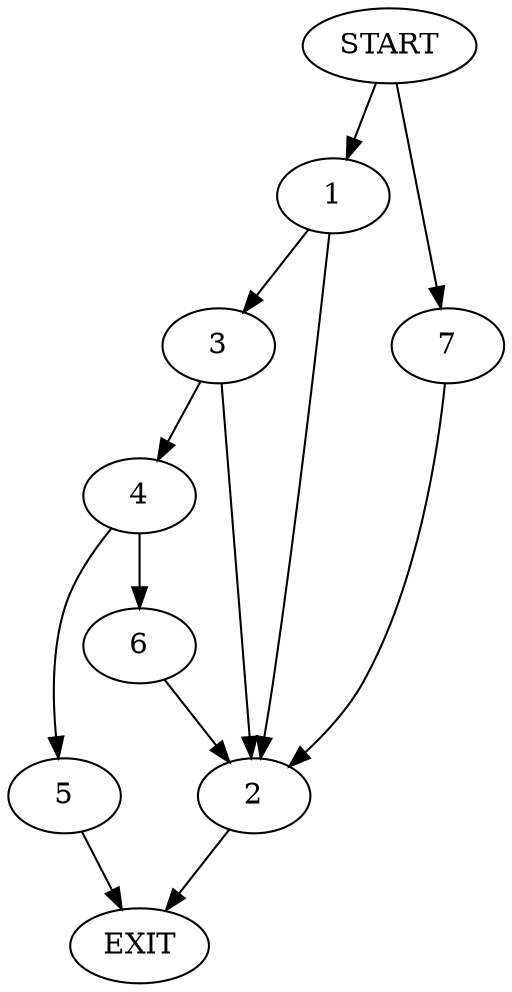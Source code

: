 digraph {
0 [label="START"]
8 [label="EXIT"]
0 -> 1
1 -> 2
1 -> 3
2 -> 8
3 -> 4
3 -> 2
4 -> 5
4 -> 6
5 -> 8
6 -> 2
0 -> 7
7 -> 2
}
